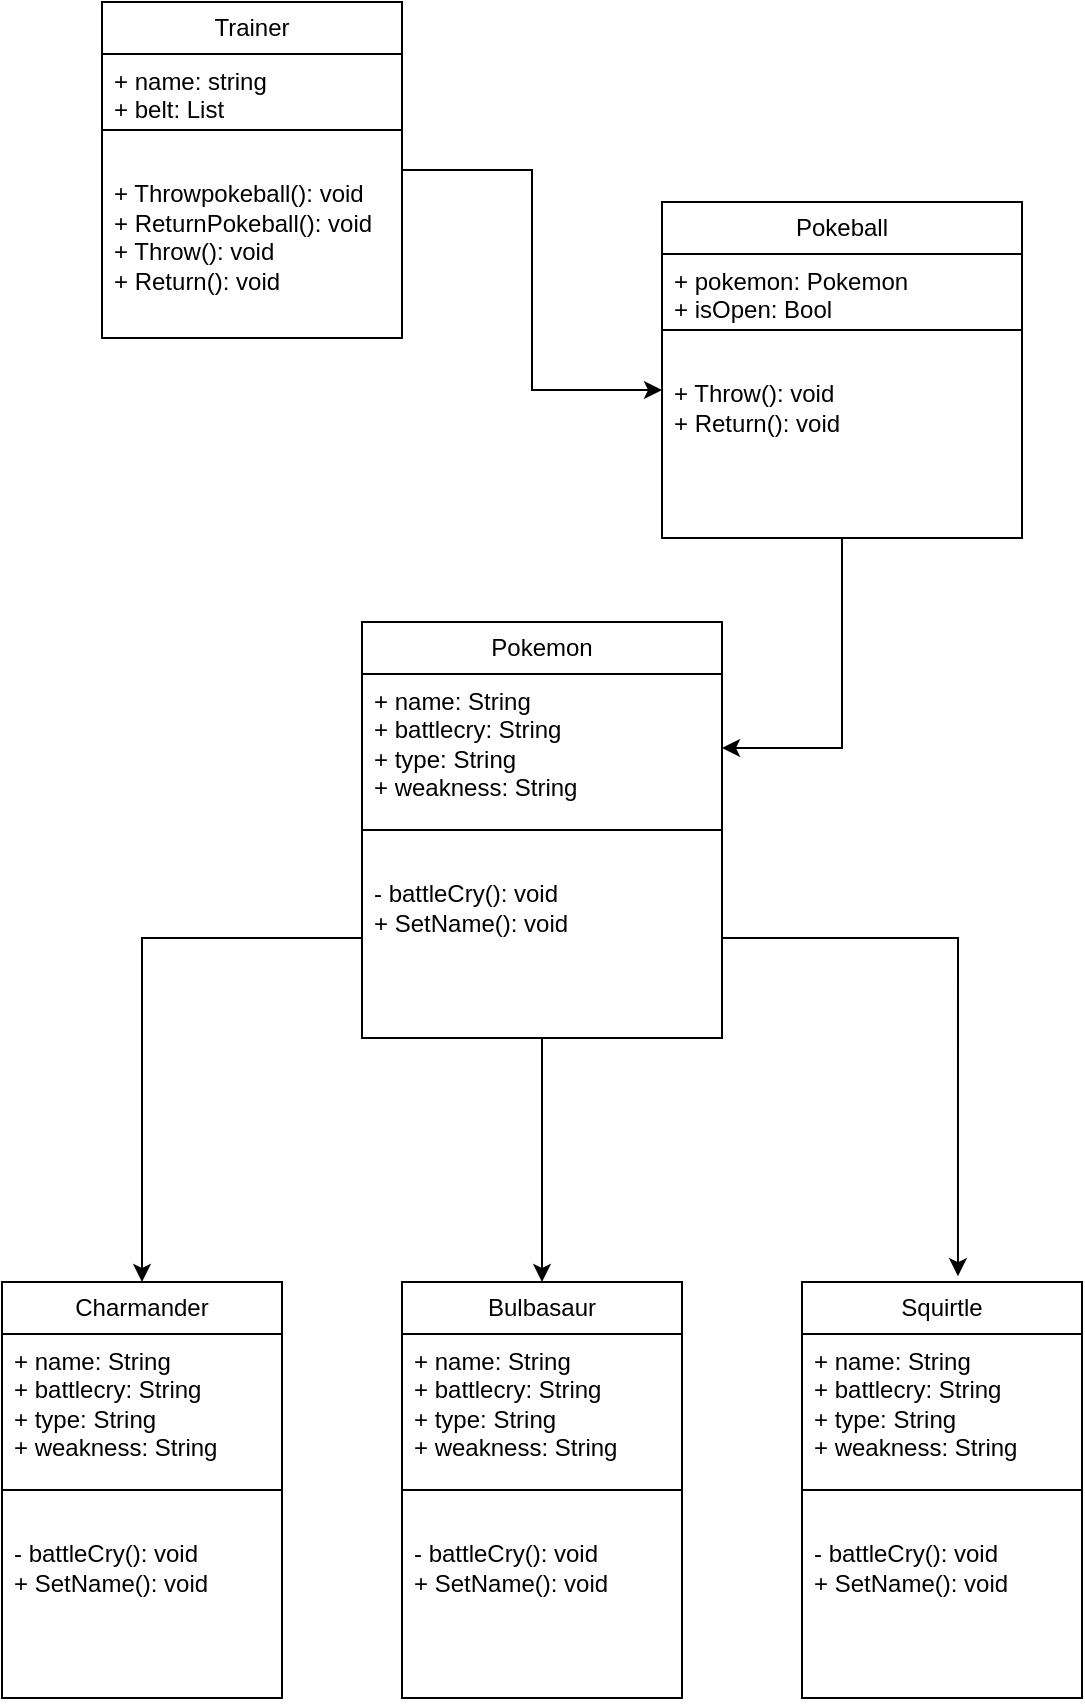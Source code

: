 <mxfile version="26.0.13">
  <diagram id="C5RBs43oDa-KdzZeNtuy" name="Page-1">
    <mxGraphModel dx="1434" dy="772" grid="1" gridSize="10" guides="1" tooltips="1" connect="1" arrows="1" fold="1" page="1" pageScale="1" pageWidth="827" pageHeight="1169" math="0" shadow="0">
      <root>
        <mxCell id="WIyWlLk6GJQsqaUBKTNV-0" />
        <mxCell id="WIyWlLk6GJQsqaUBKTNV-1" parent="WIyWlLk6GJQsqaUBKTNV-0" />
        <mxCell id="1CElr1rfIcKDRtoAOfld-0" value="Trainer" style="swimlane;fontStyle=0;childLayout=stackLayout;horizontal=1;startSize=26;fillColor=none;horizontalStack=0;resizeParent=1;resizeParentMax=0;resizeLast=0;collapsible=1;marginBottom=0;whiteSpace=wrap;html=1;" vertex="1" parent="WIyWlLk6GJQsqaUBKTNV-1">
          <mxGeometry x="220" y="90" width="150" height="168" as="geometry" />
        </mxCell>
        <mxCell id="1CElr1rfIcKDRtoAOfld-1" value="+ name: string&lt;div&gt;+ belt: List&lt;/div&gt;" style="text;strokeColor=none;fillColor=none;align=left;verticalAlign=top;spacingLeft=4;spacingRight=4;overflow=hidden;rotatable=0;points=[[0,0.5],[1,0.5]];portConstraint=eastwest;whiteSpace=wrap;html=1;" vertex="1" parent="1CElr1rfIcKDRtoAOfld-0">
          <mxGeometry y="26" width="150" height="34" as="geometry" />
        </mxCell>
        <mxCell id="1CElr1rfIcKDRtoAOfld-2" value="" style="line;strokeWidth=1;fillColor=none;align=left;verticalAlign=middle;spacingTop=-1;spacingLeft=3;spacingRight=3;rotatable=0;labelPosition=right;points=[];portConstraint=eastwest;strokeColor=inherit;" vertex="1" parent="1CElr1rfIcKDRtoAOfld-0">
          <mxGeometry y="60" width="150" height="8" as="geometry" />
        </mxCell>
        <mxCell id="1CElr1rfIcKDRtoAOfld-3" value="&lt;div&gt;&lt;br&gt;&lt;/div&gt;&lt;div&gt;+ Throwpokeball(): void&lt;/div&gt;&lt;div&gt;+ ReturnPokeball(): void&lt;/div&gt;&lt;div&gt;+ Throw(): void&lt;/div&gt;&lt;div&gt;+ Return(): void&lt;/div&gt;" style="text;strokeColor=none;fillColor=none;align=left;verticalAlign=top;spacingLeft=4;spacingRight=4;overflow=hidden;rotatable=0;points=[[0,0.5],[1,0.5]];portConstraint=eastwest;whiteSpace=wrap;html=1;" vertex="1" parent="1CElr1rfIcKDRtoAOfld-0">
          <mxGeometry y="68" width="150" height="100" as="geometry" />
        </mxCell>
        <mxCell id="1CElr1rfIcKDRtoAOfld-37" style="edgeStyle=orthogonalEdgeStyle;rounded=0;orthogonalLoop=1;jettySize=auto;html=1;" edge="1" parent="WIyWlLk6GJQsqaUBKTNV-1" source="1CElr1rfIcKDRtoAOfld-5" target="1CElr1rfIcKDRtoAOfld-11">
          <mxGeometry relative="1" as="geometry" />
        </mxCell>
        <mxCell id="1CElr1rfIcKDRtoAOfld-5" value="Pokeball" style="swimlane;fontStyle=0;childLayout=stackLayout;horizontal=1;startSize=26;fillColor=none;horizontalStack=0;resizeParent=1;resizeParentMax=0;resizeLast=0;collapsible=1;marginBottom=0;whiteSpace=wrap;html=1;" vertex="1" parent="WIyWlLk6GJQsqaUBKTNV-1">
          <mxGeometry x="500" y="190" width="180" height="168" as="geometry" />
        </mxCell>
        <mxCell id="1CElr1rfIcKDRtoAOfld-6" value="+ pokemon: Pokemon&lt;div&gt;+ isOpen: Bool&lt;/div&gt;" style="text;strokeColor=none;fillColor=none;align=left;verticalAlign=top;spacingLeft=4;spacingRight=4;overflow=hidden;rotatable=0;points=[[0,0.5],[1,0.5]];portConstraint=eastwest;whiteSpace=wrap;html=1;" vertex="1" parent="1CElr1rfIcKDRtoAOfld-5">
          <mxGeometry y="26" width="180" height="34" as="geometry" />
        </mxCell>
        <mxCell id="1CElr1rfIcKDRtoAOfld-7" value="" style="line;strokeWidth=1;fillColor=none;align=left;verticalAlign=middle;spacingTop=-1;spacingLeft=3;spacingRight=3;rotatable=0;labelPosition=right;points=[];portConstraint=eastwest;strokeColor=inherit;" vertex="1" parent="1CElr1rfIcKDRtoAOfld-5">
          <mxGeometry y="60" width="180" height="8" as="geometry" />
        </mxCell>
        <mxCell id="1CElr1rfIcKDRtoAOfld-8" value="&lt;div&gt;&lt;br&gt;&lt;/div&gt;&lt;div&gt;&lt;span style=&quot;background-color: transparent; color: light-dark(rgb(0, 0, 0), rgb(255, 255, 255));&quot;&gt;+ Throw(): void&lt;/span&gt;&lt;/div&gt;&lt;div&gt;+ Return(): void&lt;/div&gt;" style="text;strokeColor=none;fillColor=none;align=left;verticalAlign=top;spacingLeft=4;spacingRight=4;overflow=hidden;rotatable=0;points=[[0,0.5],[1,0.5]];portConstraint=eastwest;whiteSpace=wrap;html=1;" vertex="1" parent="1CElr1rfIcKDRtoAOfld-5">
          <mxGeometry y="68" width="180" height="100" as="geometry" />
        </mxCell>
        <mxCell id="1CElr1rfIcKDRtoAOfld-38" style="edgeStyle=orthogonalEdgeStyle;rounded=0;orthogonalLoop=1;jettySize=auto;html=1;entryX=0.5;entryY=0;entryDx=0;entryDy=0;" edge="1" parent="WIyWlLk6GJQsqaUBKTNV-1" source="1CElr1rfIcKDRtoAOfld-10" target="1CElr1rfIcKDRtoAOfld-19">
          <mxGeometry relative="1" as="geometry" />
        </mxCell>
        <mxCell id="1CElr1rfIcKDRtoAOfld-10" value="Pokemon" style="swimlane;fontStyle=0;childLayout=stackLayout;horizontal=1;startSize=26;fillColor=none;horizontalStack=0;resizeParent=1;resizeParentMax=0;resizeLast=0;collapsible=1;marginBottom=0;whiteSpace=wrap;html=1;" vertex="1" parent="WIyWlLk6GJQsqaUBKTNV-1">
          <mxGeometry x="350" y="400" width="180" height="208" as="geometry" />
        </mxCell>
        <mxCell id="1CElr1rfIcKDRtoAOfld-11" value="+ name: String&lt;div&gt;&lt;span style=&quot;background-color: transparent; color: light-dark(rgb(0, 0, 0), rgb(255, 255, 255));&quot;&gt;+ battlecry: String&lt;/span&gt;&lt;/div&gt;&lt;div&gt;&lt;span style=&quot;background-color: transparent; color: light-dark(rgb(0, 0, 0), rgb(255, 255, 255));&quot;&gt;+ type: String&lt;/span&gt;&lt;/div&gt;&lt;div&gt;&lt;span style=&quot;background-color: transparent; color: light-dark(rgb(0, 0, 0), rgb(255, 255, 255));&quot;&gt;+ weakness: String&lt;/span&gt;&lt;/div&gt;" style="text;strokeColor=none;fillColor=none;align=left;verticalAlign=top;spacingLeft=4;spacingRight=4;overflow=hidden;rotatable=0;points=[[0,0.5],[1,0.5]];portConstraint=eastwest;whiteSpace=wrap;html=1;" vertex="1" parent="1CElr1rfIcKDRtoAOfld-10">
          <mxGeometry y="26" width="180" height="74" as="geometry" />
        </mxCell>
        <mxCell id="1CElr1rfIcKDRtoAOfld-12" value="" style="line;strokeWidth=1;fillColor=none;align=left;verticalAlign=middle;spacingTop=-1;spacingLeft=3;spacingRight=3;rotatable=0;labelPosition=right;points=[];portConstraint=eastwest;strokeColor=inherit;" vertex="1" parent="1CElr1rfIcKDRtoAOfld-10">
          <mxGeometry y="100" width="180" height="8" as="geometry" />
        </mxCell>
        <mxCell id="1CElr1rfIcKDRtoAOfld-13" value="&lt;div&gt;&lt;br&gt;&lt;/div&gt;&lt;div&gt;&lt;span style=&quot;background-color: transparent; color: light-dark(rgb(0, 0, 0), rgb(255, 255, 255));&quot;&gt;- battleCry(): void&lt;/span&gt;&lt;/div&gt;&lt;div&gt;+ SetName(): void&lt;/div&gt;" style="text;strokeColor=none;fillColor=none;align=left;verticalAlign=top;spacingLeft=4;spacingRight=4;overflow=hidden;rotatable=0;points=[[0,0.5],[1,0.5]];portConstraint=eastwest;whiteSpace=wrap;html=1;" vertex="1" parent="1CElr1rfIcKDRtoAOfld-10">
          <mxGeometry y="108" width="180" height="100" as="geometry" />
        </mxCell>
        <mxCell id="1CElr1rfIcKDRtoAOfld-15" value="Charmander" style="swimlane;fontStyle=0;childLayout=stackLayout;horizontal=1;startSize=26;fillColor=none;horizontalStack=0;resizeParent=1;resizeParentMax=0;resizeLast=0;collapsible=1;marginBottom=0;whiteSpace=wrap;html=1;" vertex="1" parent="WIyWlLk6GJQsqaUBKTNV-1">
          <mxGeometry x="170" y="730" width="140" height="208" as="geometry" />
        </mxCell>
        <mxCell id="1CElr1rfIcKDRtoAOfld-16" value="+ name: String&lt;div&gt;&lt;span style=&quot;background-color: transparent; color: light-dark(rgb(0, 0, 0), rgb(255, 255, 255));&quot;&gt;+ battlecry: String&lt;/span&gt;&lt;/div&gt;&lt;div&gt;&lt;span style=&quot;background-color: transparent; color: light-dark(rgb(0, 0, 0), rgb(255, 255, 255));&quot;&gt;+ type: String&lt;/span&gt;&lt;/div&gt;&lt;div&gt;&lt;span style=&quot;background-color: transparent; color: light-dark(rgb(0, 0, 0), rgb(255, 255, 255));&quot;&gt;+ weakness: String&lt;/span&gt;&lt;/div&gt;" style="text;strokeColor=none;fillColor=none;align=left;verticalAlign=top;spacingLeft=4;spacingRight=4;overflow=hidden;rotatable=0;points=[[0,0.5],[1,0.5]];portConstraint=eastwest;whiteSpace=wrap;html=1;" vertex="1" parent="1CElr1rfIcKDRtoAOfld-15">
          <mxGeometry y="26" width="140" height="74" as="geometry" />
        </mxCell>
        <mxCell id="1CElr1rfIcKDRtoAOfld-17" value="" style="line;strokeWidth=1;fillColor=none;align=left;verticalAlign=middle;spacingTop=-1;spacingLeft=3;spacingRight=3;rotatable=0;labelPosition=right;points=[];portConstraint=eastwest;strokeColor=inherit;" vertex="1" parent="1CElr1rfIcKDRtoAOfld-15">
          <mxGeometry y="100" width="140" height="8" as="geometry" />
        </mxCell>
        <mxCell id="1CElr1rfIcKDRtoAOfld-18" value="&lt;div&gt;&lt;br&gt;&lt;/div&gt;&lt;div&gt;&lt;span style=&quot;background-color: transparent; color: light-dark(rgb(0, 0, 0), rgb(255, 255, 255));&quot;&gt;- battleCry(): void&lt;/span&gt;&lt;/div&gt;&lt;div&gt;+ SetName(): void&lt;/div&gt;" style="text;strokeColor=none;fillColor=none;align=left;verticalAlign=top;spacingLeft=4;spacingRight=4;overflow=hidden;rotatable=0;points=[[0,0.5],[1,0.5]];portConstraint=eastwest;whiteSpace=wrap;html=1;" vertex="1" parent="1CElr1rfIcKDRtoAOfld-15">
          <mxGeometry y="108" width="140" height="100" as="geometry" />
        </mxCell>
        <mxCell id="1CElr1rfIcKDRtoAOfld-19" value="Bulbasaur" style="swimlane;fontStyle=0;childLayout=stackLayout;horizontal=1;startSize=26;fillColor=none;horizontalStack=0;resizeParent=1;resizeParentMax=0;resizeLast=0;collapsible=1;marginBottom=0;whiteSpace=wrap;html=1;" vertex="1" parent="WIyWlLk6GJQsqaUBKTNV-1">
          <mxGeometry x="370" y="730" width="140" height="208" as="geometry" />
        </mxCell>
        <mxCell id="1CElr1rfIcKDRtoAOfld-20" value="+ name: String&lt;div&gt;&lt;span style=&quot;background-color: transparent; color: light-dark(rgb(0, 0, 0), rgb(255, 255, 255));&quot;&gt;+ battlecry: String&lt;/span&gt;&lt;/div&gt;&lt;div&gt;&lt;span style=&quot;background-color: transparent; color: light-dark(rgb(0, 0, 0), rgb(255, 255, 255));&quot;&gt;+ type: String&lt;/span&gt;&lt;/div&gt;&lt;div&gt;&lt;span style=&quot;background-color: transparent; color: light-dark(rgb(0, 0, 0), rgb(255, 255, 255));&quot;&gt;+ weakness: String&lt;/span&gt;&lt;/div&gt;" style="text;strokeColor=none;fillColor=none;align=left;verticalAlign=top;spacingLeft=4;spacingRight=4;overflow=hidden;rotatable=0;points=[[0,0.5],[1,0.5]];portConstraint=eastwest;whiteSpace=wrap;html=1;" vertex="1" parent="1CElr1rfIcKDRtoAOfld-19">
          <mxGeometry y="26" width="140" height="74" as="geometry" />
        </mxCell>
        <mxCell id="1CElr1rfIcKDRtoAOfld-21" value="" style="line;strokeWidth=1;fillColor=none;align=left;verticalAlign=middle;spacingTop=-1;spacingLeft=3;spacingRight=3;rotatable=0;labelPosition=right;points=[];portConstraint=eastwest;strokeColor=inherit;" vertex="1" parent="1CElr1rfIcKDRtoAOfld-19">
          <mxGeometry y="100" width="140" height="8" as="geometry" />
        </mxCell>
        <mxCell id="1CElr1rfIcKDRtoAOfld-22" value="&lt;div&gt;&lt;br&gt;&lt;/div&gt;&lt;div&gt;&lt;span style=&quot;background-color: transparent; color: light-dark(rgb(0, 0, 0), rgb(255, 255, 255));&quot;&gt;- battleCry(): void&lt;/span&gt;&lt;/div&gt;&lt;div&gt;+ SetName(): void&lt;/div&gt;" style="text;strokeColor=none;fillColor=none;align=left;verticalAlign=top;spacingLeft=4;spacingRight=4;overflow=hidden;rotatable=0;points=[[0,0.5],[1,0.5]];portConstraint=eastwest;whiteSpace=wrap;html=1;" vertex="1" parent="1CElr1rfIcKDRtoAOfld-19">
          <mxGeometry y="108" width="140" height="100" as="geometry" />
        </mxCell>
        <mxCell id="1CElr1rfIcKDRtoAOfld-23" value="Squirtle" style="swimlane;fontStyle=0;childLayout=stackLayout;horizontal=1;startSize=26;fillColor=none;horizontalStack=0;resizeParent=1;resizeParentMax=0;resizeLast=0;collapsible=1;marginBottom=0;whiteSpace=wrap;html=1;" vertex="1" parent="WIyWlLk6GJQsqaUBKTNV-1">
          <mxGeometry x="570" y="730" width="140" height="208" as="geometry" />
        </mxCell>
        <mxCell id="1CElr1rfIcKDRtoAOfld-24" value="+ name: String&lt;div&gt;&lt;span style=&quot;background-color: transparent; color: light-dark(rgb(0, 0, 0), rgb(255, 255, 255));&quot;&gt;+ battlecry: String&lt;/span&gt;&lt;/div&gt;&lt;div&gt;&lt;span style=&quot;background-color: transparent; color: light-dark(rgb(0, 0, 0), rgb(255, 255, 255));&quot;&gt;+ type: String&lt;/span&gt;&lt;/div&gt;&lt;div&gt;&lt;span style=&quot;background-color: transparent; color: light-dark(rgb(0, 0, 0), rgb(255, 255, 255));&quot;&gt;+ weakness: String&lt;/span&gt;&lt;/div&gt;" style="text;strokeColor=none;fillColor=none;align=left;verticalAlign=top;spacingLeft=4;spacingRight=4;overflow=hidden;rotatable=0;points=[[0,0.5],[1,0.5]];portConstraint=eastwest;whiteSpace=wrap;html=1;" vertex="1" parent="1CElr1rfIcKDRtoAOfld-23">
          <mxGeometry y="26" width="140" height="74" as="geometry" />
        </mxCell>
        <mxCell id="1CElr1rfIcKDRtoAOfld-25" value="" style="line;strokeWidth=1;fillColor=none;align=left;verticalAlign=middle;spacingTop=-1;spacingLeft=3;spacingRight=3;rotatable=0;labelPosition=right;points=[];portConstraint=eastwest;strokeColor=inherit;" vertex="1" parent="1CElr1rfIcKDRtoAOfld-23">
          <mxGeometry y="100" width="140" height="8" as="geometry" />
        </mxCell>
        <mxCell id="1CElr1rfIcKDRtoAOfld-26" value="&lt;div&gt;&lt;br&gt;&lt;/div&gt;&lt;div&gt;&lt;span style=&quot;background-color: transparent; color: light-dark(rgb(0, 0, 0), rgb(255, 255, 255));&quot;&gt;- battleCry(): void&lt;/span&gt;&lt;/div&gt;&lt;div&gt;+ SetName(): void&lt;/div&gt;" style="text;strokeColor=none;fillColor=none;align=left;verticalAlign=top;spacingLeft=4;spacingRight=4;overflow=hidden;rotatable=0;points=[[0,0.5],[1,0.5]];portConstraint=eastwest;whiteSpace=wrap;html=1;" vertex="1" parent="1CElr1rfIcKDRtoAOfld-23">
          <mxGeometry y="108" width="140" height="100" as="geometry" />
        </mxCell>
        <mxCell id="1CElr1rfIcKDRtoAOfld-40" style="edgeStyle=orthogonalEdgeStyle;rounded=0;orthogonalLoop=1;jettySize=auto;html=1;entryX=0.5;entryY=0;entryDx=0;entryDy=0;" edge="1" parent="WIyWlLk6GJQsqaUBKTNV-1" source="1CElr1rfIcKDRtoAOfld-13" target="1CElr1rfIcKDRtoAOfld-15">
          <mxGeometry relative="1" as="geometry" />
        </mxCell>
        <mxCell id="1CElr1rfIcKDRtoAOfld-42" style="edgeStyle=orthogonalEdgeStyle;rounded=0;orthogonalLoop=1;jettySize=auto;html=1;exitX=1;exitY=0.5;exitDx=0;exitDy=0;entryX=0.557;entryY=-0.014;entryDx=0;entryDy=0;entryPerimeter=0;" edge="1" parent="WIyWlLk6GJQsqaUBKTNV-1" source="1CElr1rfIcKDRtoAOfld-13" target="1CElr1rfIcKDRtoAOfld-23">
          <mxGeometry relative="1" as="geometry" />
        </mxCell>
        <mxCell id="1CElr1rfIcKDRtoAOfld-43" style="edgeStyle=orthogonalEdgeStyle;rounded=0;orthogonalLoop=1;jettySize=auto;html=1;entryX=0;entryY=0.26;entryDx=0;entryDy=0;entryPerimeter=0;" edge="1" parent="WIyWlLk6GJQsqaUBKTNV-1" source="1CElr1rfIcKDRtoAOfld-0" target="1CElr1rfIcKDRtoAOfld-8">
          <mxGeometry relative="1" as="geometry" />
        </mxCell>
      </root>
    </mxGraphModel>
  </diagram>
</mxfile>
